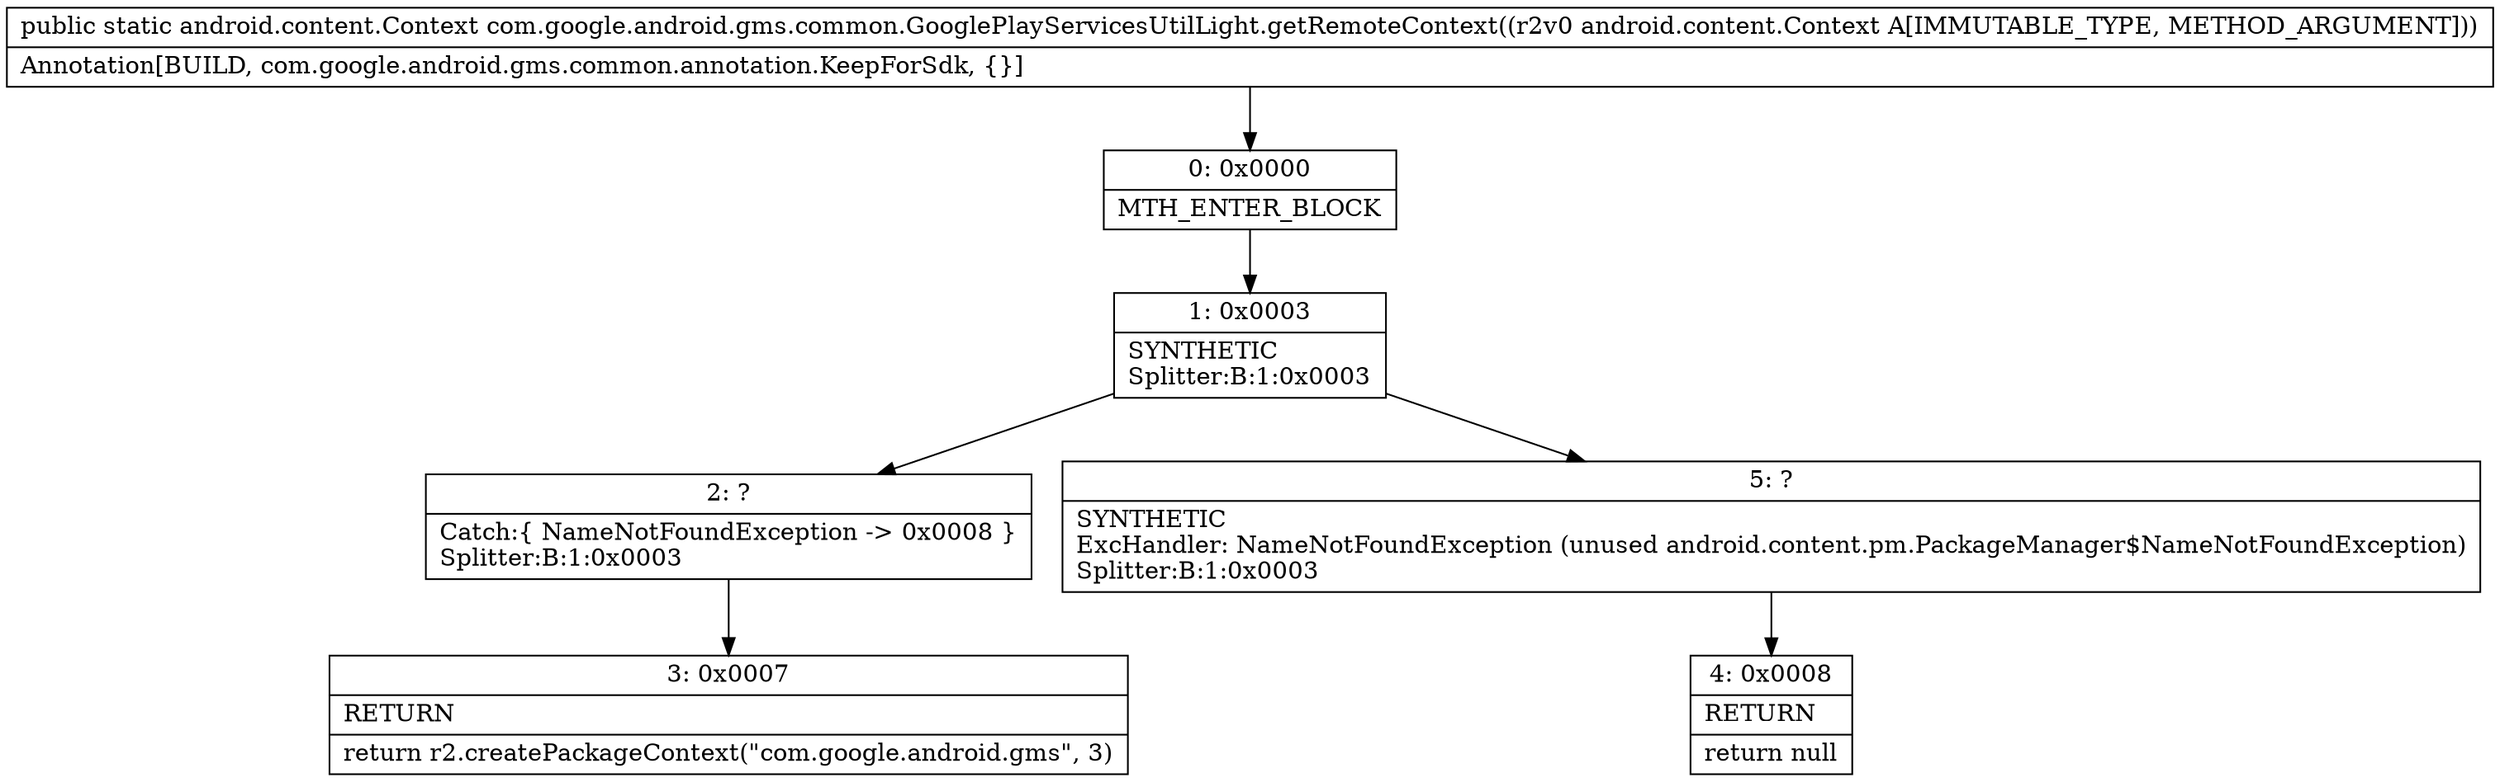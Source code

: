 digraph "CFG forcom.google.android.gms.common.GooglePlayServicesUtilLight.getRemoteContext(Landroid\/content\/Context;)Landroid\/content\/Context;" {
Node_0 [shape=record,label="{0\:\ 0x0000|MTH_ENTER_BLOCK\l}"];
Node_1 [shape=record,label="{1\:\ 0x0003|SYNTHETIC\lSplitter:B:1:0x0003\l}"];
Node_2 [shape=record,label="{2\:\ ?|Catch:\{ NameNotFoundException \-\> 0x0008 \}\lSplitter:B:1:0x0003\l}"];
Node_3 [shape=record,label="{3\:\ 0x0007|RETURN\l|return r2.createPackageContext(\"com.google.android.gms\", 3)\l}"];
Node_4 [shape=record,label="{4\:\ 0x0008|RETURN\l|return null\l}"];
Node_5 [shape=record,label="{5\:\ ?|SYNTHETIC\lExcHandler: NameNotFoundException (unused android.content.pm.PackageManager$NameNotFoundException)\lSplitter:B:1:0x0003\l}"];
MethodNode[shape=record,label="{public static android.content.Context com.google.android.gms.common.GooglePlayServicesUtilLight.getRemoteContext((r2v0 android.content.Context A[IMMUTABLE_TYPE, METHOD_ARGUMENT]))  | Annotation[BUILD, com.google.android.gms.common.annotation.KeepForSdk, \{\}]\l}"];
MethodNode -> Node_0;
Node_0 -> Node_1;
Node_1 -> Node_2;
Node_1 -> Node_5;
Node_2 -> Node_3;
Node_5 -> Node_4;
}

